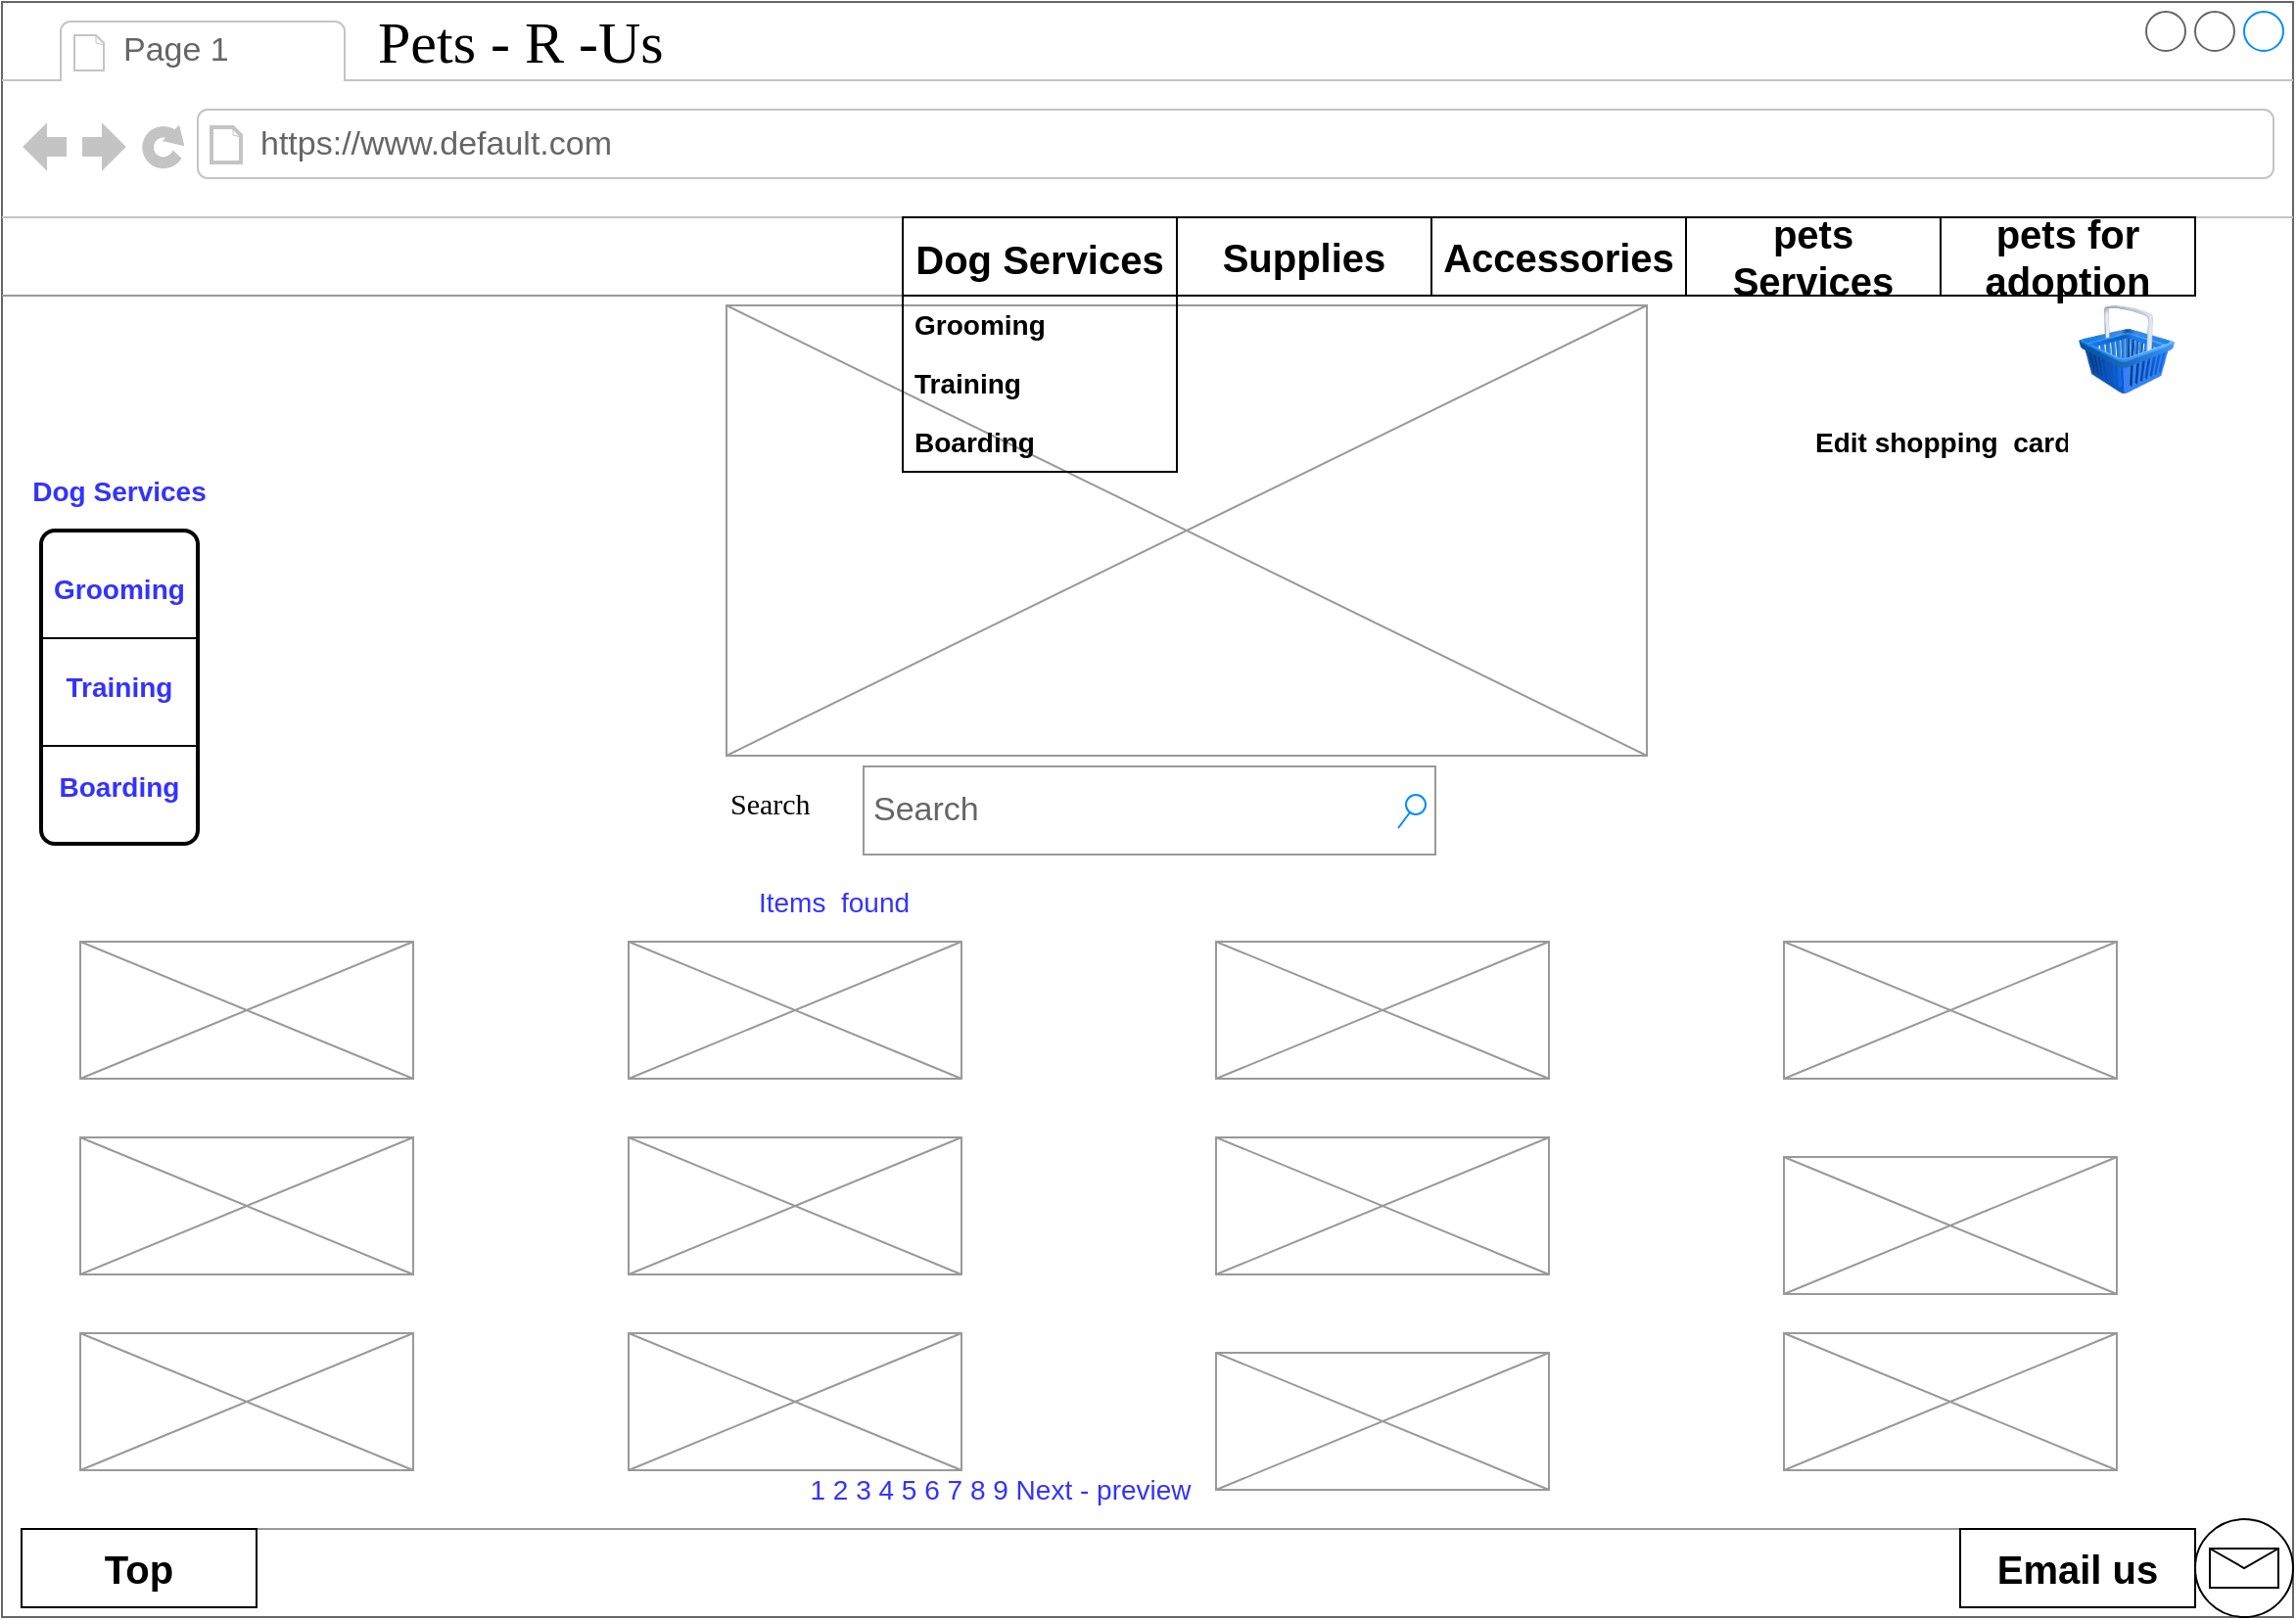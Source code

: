 <mxfile version="14.3.2" type="github" pages="4">
  <diagram name="Page-1" id="2cc2dc42-3aac-f2a9-1cec-7a8b7cbee084">
    <mxGraphModel dx="2046" dy="471" grid="1" gridSize="10" guides="1" tooltips="1" connect="1" arrows="1" fold="1" page="1" pageScale="1" pageWidth="1100" pageHeight="850" background="#ffffff" math="0" shadow="0">
      <root>
        <mxCell id="0" />
        <mxCell id="1" parent="0" />
        <UserObject label="" link="data:page/id,UjNzWl6VY7v8phnMuu3q" id="bwPGyWGZ9CdQI4z46cEa-62">
          <mxCell style="strokeWidth=1;shadow=0;dashed=0;align=center;html=1;shape=mxgraph.mockup.containers.browserWindow;rSize=0;strokeColor=#666666;mainText=,;recursiveResize=0;rounded=0;labelBackgroundColor=none;fontFamily=Verdana;fontSize=12" vertex="1" parent="1">
            <mxGeometry x="-10" y="60" width="1170" height="825" as="geometry" />
          </mxCell>
        </UserObject>
        <mxCell id="bwPGyWGZ9CdQI4z46cEa-63" value="Page 1" style="strokeWidth=1;shadow=0;dashed=0;align=center;html=1;shape=mxgraph.mockup.containers.anchor;fontSize=17;fontColor=#666666;align=left;" vertex="1" parent="bwPGyWGZ9CdQI4z46cEa-62">
          <mxGeometry x="60" y="12" width="110" height="26" as="geometry" />
        </mxCell>
        <mxCell id="bwPGyWGZ9CdQI4z46cEa-64" value="https://www.default.com" style="strokeWidth=1;shadow=0;dashed=0;align=center;html=1;shape=mxgraph.mockup.containers.anchor;rSize=0;fontSize=17;fontColor=#666666;align=left;" vertex="1" parent="bwPGyWGZ9CdQI4z46cEa-62">
          <mxGeometry x="130" y="60" width="250" height="26" as="geometry" />
        </mxCell>
        <mxCell id="bwPGyWGZ9CdQI4z46cEa-65" value="Search" style="text;html=1;points=[];align=left;verticalAlign=top;spacingTop=-4;fontSize=15;fontFamily=Verdana" vertex="1" parent="bwPGyWGZ9CdQI4z46cEa-62">
          <mxGeometry x="370" y="398" width="170" height="30" as="geometry" />
        </mxCell>
        <mxCell id="bwPGyWGZ9CdQI4z46cEa-66" value="Search" style="strokeWidth=1;shadow=0;dashed=0;align=center;html=1;shape=mxgraph.mockup.forms.searchBox;strokeColor=#999999;mainText=;strokeColor2=#008cff;fontColor=#666666;fontSize=17;align=left;spacingLeft=3;rounded=0;labelBackgroundColor=none;" vertex="1" parent="bwPGyWGZ9CdQI4z46cEa-62">
          <mxGeometry x="440" y="390.5" width="292" height="45" as="geometry" />
        </mxCell>
        <mxCell id="bwPGyWGZ9CdQI4z46cEa-67" value="" style="verticalLabelPosition=bottom;shadow=0;dashed=0;align=center;html=1;verticalAlign=top;strokeWidth=1;shape=mxgraph.mockup.markup.line;strokeColor=#999999;rounded=0;labelBackgroundColor=none;fillColor=#ffffff;fontFamily=Verdana;fontSize=12;fontColor=#000000;" vertex="1" parent="bwPGyWGZ9CdQI4z46cEa-62">
          <mxGeometry y="140" width="1110" height="20" as="geometry" />
        </mxCell>
        <mxCell id="bwPGyWGZ9CdQI4z46cEa-69" value="" style="verticalLabelPosition=bottom;shadow=0;dashed=0;align=center;html=1;verticalAlign=top;strokeWidth=1;shape=mxgraph.mockup.graphics.simpleIcon;strokeColor=#999999;fillColor=#ffffff;rounded=0;labelBackgroundColor=none;fontFamily=Verdana;fontSize=12;fontColor=#000000;" vertex="1" parent="bwPGyWGZ9CdQI4z46cEa-62">
          <mxGeometry x="40" y="480" width="170" height="70" as="geometry" />
        </mxCell>
        <mxCell id="bwPGyWGZ9CdQI4z46cEa-70" value="Pets - R -Us" style="text;html=1;points=[];align=left;verticalAlign=top;spacingTop=-4;fontSize=30;fontFamily=Verdana" vertex="1" parent="bwPGyWGZ9CdQI4z46cEa-62">
          <mxGeometry x="190" width="340" height="30" as="geometry" />
        </mxCell>
        <mxCell id="bwPGyWGZ9CdQI4z46cEa-71" value="" style="verticalLabelPosition=bottom;shadow=0;dashed=0;align=center;html=1;verticalAlign=top;strokeWidth=1;shape=mxgraph.mockup.graphics.simpleIcon;strokeColor=#999999;fillColor=#ffffff;rounded=0;labelBackgroundColor=none;fontFamily=Verdana;fontSize=12;fontColor=#000000;" vertex="1" parent="bwPGyWGZ9CdQI4z46cEa-62">
          <mxGeometry x="370" y="155" width="470" height="230" as="geometry" />
        </mxCell>
        <mxCell id="bwPGyWGZ9CdQI4z46cEa-72" value="" style="verticalLabelPosition=bottom;shadow=0;dashed=0;align=center;html=1;verticalAlign=top;strokeWidth=1;shape=mxgraph.mockup.markup.line;strokeColor=#999999;rounded=0;labelBackgroundColor=none;fillColor=#ffffff;fontFamily=Verdana;fontSize=12;fontColor=#000000;" vertex="1" parent="bwPGyWGZ9CdQI4z46cEa-62">
          <mxGeometry x="10" y="770" width="1110" height="20" as="geometry" />
        </mxCell>
        <mxCell id="bwPGyWGZ9CdQI4z46cEa-73" value="" style="verticalLabelPosition=bottom;shadow=0;dashed=0;align=center;html=1;verticalAlign=top;strokeWidth=1;shape=mxgraph.mockup.graphics.simpleIcon;strokeColor=#999999;fillColor=#ffffff;rounded=0;labelBackgroundColor=none;fontFamily=Verdana;fontSize=12;fontColor=#000000;" vertex="1" parent="bwPGyWGZ9CdQI4z46cEa-62">
          <mxGeometry x="910" y="480" width="170" height="70" as="geometry" />
        </mxCell>
        <mxCell id="bwPGyWGZ9CdQI4z46cEa-74" value="" style="verticalLabelPosition=bottom;shadow=0;dashed=0;align=center;html=1;verticalAlign=top;strokeWidth=1;shape=mxgraph.mockup.graphics.simpleIcon;strokeColor=#999999;fillColor=#ffffff;rounded=0;labelBackgroundColor=none;fontFamily=Verdana;fontSize=12;fontColor=#000000;" vertex="1" parent="bwPGyWGZ9CdQI4z46cEa-62">
          <mxGeometry x="620" y="480" width="170" height="70" as="geometry" />
        </mxCell>
        <mxCell id="bwPGyWGZ9CdQI4z46cEa-75" value="" style="verticalLabelPosition=bottom;shadow=0;dashed=0;align=center;html=1;verticalAlign=top;strokeWidth=1;shape=mxgraph.mockup.graphics.simpleIcon;strokeColor=#999999;fillColor=#ffffff;rounded=0;labelBackgroundColor=none;fontFamily=Verdana;fontSize=12;fontColor=#000000;" vertex="1" parent="bwPGyWGZ9CdQI4z46cEa-62">
          <mxGeometry x="320" y="480" width="170" height="70" as="geometry" />
        </mxCell>
        <mxCell id="bwPGyWGZ9CdQI4z46cEa-76" value="" style="verticalLabelPosition=bottom;shadow=0;dashed=0;align=center;html=1;verticalAlign=top;strokeWidth=1;shape=mxgraph.mockup.graphics.simpleIcon;strokeColor=#999999;fillColor=#ffffff;rounded=0;labelBackgroundColor=none;fontFamily=Verdana;fontSize=12;fontColor=#000000;" vertex="1" parent="bwPGyWGZ9CdQI4z46cEa-62">
          <mxGeometry x="910" y="590" width="170" height="70" as="geometry" />
        </mxCell>
        <mxCell id="bwPGyWGZ9CdQI4z46cEa-77" value="" style="verticalLabelPosition=bottom;shadow=0;dashed=0;align=center;html=1;verticalAlign=top;strokeWidth=1;shape=mxgraph.mockup.graphics.simpleIcon;strokeColor=#999999;fillColor=#ffffff;rounded=0;labelBackgroundColor=none;fontFamily=Verdana;fontSize=12;fontColor=#000000;" vertex="1" parent="bwPGyWGZ9CdQI4z46cEa-62">
          <mxGeometry x="620" y="580" width="170" height="70" as="geometry" />
        </mxCell>
        <mxCell id="bwPGyWGZ9CdQI4z46cEa-78" value="" style="verticalLabelPosition=bottom;shadow=0;dashed=0;align=center;html=1;verticalAlign=top;strokeWidth=1;shape=mxgraph.mockup.graphics.simpleIcon;strokeColor=#999999;fillColor=#ffffff;rounded=0;labelBackgroundColor=none;fontFamily=Verdana;fontSize=12;fontColor=#000000;" vertex="1" parent="bwPGyWGZ9CdQI4z46cEa-62">
          <mxGeometry x="320" y="580" width="170" height="70" as="geometry" />
        </mxCell>
        <mxCell id="bwPGyWGZ9CdQI4z46cEa-79" value="" style="verticalLabelPosition=bottom;shadow=0;dashed=0;align=center;html=1;verticalAlign=top;strokeWidth=1;shape=mxgraph.mockup.graphics.simpleIcon;strokeColor=#999999;fillColor=#ffffff;rounded=0;labelBackgroundColor=none;fontFamily=Verdana;fontSize=12;fontColor=#000000;" vertex="1" parent="bwPGyWGZ9CdQI4z46cEa-62">
          <mxGeometry x="910" y="680" width="170" height="70" as="geometry" />
        </mxCell>
        <mxCell id="bwPGyWGZ9CdQI4z46cEa-80" value="" style="verticalLabelPosition=bottom;shadow=0;dashed=0;align=center;html=1;verticalAlign=top;strokeWidth=1;shape=mxgraph.mockup.graphics.simpleIcon;strokeColor=#999999;fillColor=#ffffff;rounded=0;labelBackgroundColor=none;fontFamily=Verdana;fontSize=12;fontColor=#000000;" vertex="1" parent="bwPGyWGZ9CdQI4z46cEa-62">
          <mxGeometry x="620" y="690" width="170" height="70" as="geometry" />
        </mxCell>
        <mxCell id="bwPGyWGZ9CdQI4z46cEa-81" value="" style="verticalLabelPosition=bottom;shadow=0;dashed=0;align=center;html=1;verticalAlign=top;strokeWidth=1;shape=mxgraph.mockup.graphics.simpleIcon;strokeColor=#999999;fillColor=#ffffff;rounded=0;labelBackgroundColor=none;fontFamily=Verdana;fontSize=12;fontColor=#000000;" vertex="1" parent="bwPGyWGZ9CdQI4z46cEa-62">
          <mxGeometry x="320" y="680" width="170" height="70" as="geometry" />
        </mxCell>
        <mxCell id="bwPGyWGZ9CdQI4z46cEa-82" value="" style="verticalLabelPosition=bottom;shadow=0;dashed=0;align=center;html=1;verticalAlign=top;strokeWidth=1;shape=mxgraph.mockup.graphics.simpleIcon;strokeColor=#999999;fillColor=#ffffff;rounded=0;labelBackgroundColor=none;fontFamily=Verdana;fontSize=12;fontColor=#000000;" vertex="1" parent="bwPGyWGZ9CdQI4z46cEa-62">
          <mxGeometry x="40" y="580" width="170" height="70" as="geometry" />
        </mxCell>
        <mxCell id="bwPGyWGZ9CdQI4z46cEa-83" value="" style="verticalLabelPosition=bottom;shadow=0;dashed=0;align=center;html=1;verticalAlign=top;strokeWidth=1;shape=mxgraph.mockup.graphics.simpleIcon;strokeColor=#999999;fillColor=#ffffff;rounded=0;labelBackgroundColor=none;fontFamily=Verdana;fontSize=12;fontColor=#000000;" vertex="1" parent="bwPGyWGZ9CdQI4z46cEa-62">
          <mxGeometry x="40" y="680" width="170" height="70" as="geometry" />
        </mxCell>
        <mxCell id="bwPGyWGZ9CdQI4z46cEa-84" value="&lt;b&gt;&lt;font style=&quot;font-size: 20px&quot;&gt;Email us&lt;/font&gt;&lt;/b&gt;" style="rounded=0;whiteSpace=wrap;html=1;" vertex="1" parent="bwPGyWGZ9CdQI4z46cEa-62">
          <mxGeometry x="1000" y="780" width="120" height="40" as="geometry" />
        </mxCell>
        <mxCell id="bwPGyWGZ9CdQI4z46cEa-85" value="&lt;b&gt;&lt;font style=&quot;font-size: 20px&quot;&gt;Top&lt;/font&gt;&lt;/b&gt;" style="rounded=0;whiteSpace=wrap;html=1;" vertex="1" parent="bwPGyWGZ9CdQI4z46cEa-62">
          <mxGeometry x="10" y="780" width="120" height="40" as="geometry" />
        </mxCell>
        <mxCell id="bwPGyWGZ9CdQI4z46cEa-86" value="&lt;b&gt;&lt;font style=&quot;font-size: 20px&quot;&gt;Supplies&lt;/font&gt;&lt;/b&gt;" style="rounded=0;whiteSpace=wrap;html=1;" vertex="1" parent="bwPGyWGZ9CdQI4z46cEa-62">
          <mxGeometry x="600" y="110" width="130" height="40" as="geometry" />
        </mxCell>
        <UserObject label="Dog Services" id="bwPGyWGZ9CdQI4z46cEa-90">
          <mxCell style="swimlane;fontStyle=1;childLayout=stackLayout;horizontal=1;startSize=40;horizontalStack=0;resizeParent=1;resizeParentMax=0;resizeLast=0;collapsible=1;marginBottom=0;align=center;fontSize=20;" vertex="1" parent="bwPGyWGZ9CdQI4z46cEa-62">
            <mxGeometry x="460" y="110" width="140" height="130" as="geometry">
              <mxRectangle x="460" y="110" width="130" height="50" as="alternateBounds" />
            </mxGeometry>
          </mxCell>
        </UserObject>
        <UserObject label="Grooming" link="data:page/id,UjNzWl6VY7v8phnMuu3q" id="bwPGyWGZ9CdQI4z46cEa-91">
          <mxCell style="text;strokeColor=none;fillColor=none;spacingLeft=4;spacingRight=4;overflow=hidden;rotatable=0;points=[[0,0.5],[1,0.5]];portConstraint=eastwest;fontSize=14;fontStyle=1" vertex="1" parent="bwPGyWGZ9CdQI4z46cEa-90">
            <mxGeometry y="40" width="140" height="30" as="geometry" />
          </mxCell>
        </UserObject>
        <UserObject label="Training" link="data:page/id,5cXXPEhdy7fOVtms2e3f" id="bwPGyWGZ9CdQI4z46cEa-92">
          <mxCell style="text;strokeColor=none;fillColor=none;spacingLeft=4;spacingRight=4;overflow=hidden;rotatable=0;points=[[0,0.5],[1,0.5]];portConstraint=eastwest;fontSize=14;fontStyle=1" vertex="1" parent="bwPGyWGZ9CdQI4z46cEa-90">
            <mxGeometry y="70" width="140" height="30" as="geometry" />
          </mxCell>
        </UserObject>
        <UserObject label="Boarding" link="data:page/id,-e-4WbTOceunnhfBybPd" id="bwPGyWGZ9CdQI4z46cEa-93">
          <mxCell style="text;strokeColor=none;fillColor=none;spacingLeft=4;spacingRight=4;overflow=hidden;rotatable=0;points=[[0,0.5],[1,0.5]];portConstraint=eastwest;fontSize=14;fontStyle=1" vertex="1" parent="bwPGyWGZ9CdQI4z46cEa-90">
            <mxGeometry y="100" width="140" height="30" as="geometry" />
          </mxCell>
        </UserObject>
        <mxCell id="bwPGyWGZ9CdQI4z46cEa-102" value="&lt;b&gt;&lt;font style=&quot;font-size: 20px&quot;&gt;pets Services&lt;/font&gt;&lt;/b&gt;" style="rounded=0;whiteSpace=wrap;html=1;" vertex="1" parent="bwPGyWGZ9CdQI4z46cEa-62">
          <mxGeometry x="860" y="110" width="130" height="40" as="geometry" />
        </mxCell>
        <mxCell id="bwPGyWGZ9CdQI4z46cEa-101" value="&lt;b&gt;&lt;font style=&quot;font-size: 20px&quot;&gt;pets for adoption&lt;/font&gt;&lt;/b&gt;" style="rounded=0;whiteSpace=wrap;html=1;" vertex="1" parent="bwPGyWGZ9CdQI4z46cEa-62">
          <mxGeometry x="990" y="110" width="130" height="40" as="geometry" />
        </mxCell>
        <mxCell id="bwPGyWGZ9CdQI4z46cEa-100" value="&lt;b&gt;&lt;font style=&quot;font-size: 20px&quot;&gt;Accessories&lt;/font&gt;&lt;/b&gt;" style="rounded=0;whiteSpace=wrap;html=1;" vertex="1" parent="bwPGyWGZ9CdQI4z46cEa-62">
          <mxGeometry x="730" y="110" width="130" height="40" as="geometry" />
        </mxCell>
        <mxCell id="KtNWBIsJd2_ZoRJD3Itz-2" value="Items&amp;nbsp; found" style="text;html=1;strokeColor=none;fillColor=none;align=center;verticalAlign=middle;whiteSpace=wrap;rounded=0;fontSize=14;fontColor=#3333FF;" vertex="1" parent="bwPGyWGZ9CdQI4z46cEa-62">
          <mxGeometry x="330" y="450" width="190" height="20" as="geometry" />
        </mxCell>
        <mxCell id="KtNWBIsJd2_ZoRJD3Itz-3" value="1 2 3 4 5 6 7 8 9 Next - preview" style="text;html=1;strokeColor=none;fillColor=none;align=center;verticalAlign=middle;whiteSpace=wrap;rounded=0;fontSize=14;fontColor=#3333FF;" vertex="1" parent="bwPGyWGZ9CdQI4z46cEa-62">
          <mxGeometry x="340" y="750" width="340" height="20" as="geometry" />
        </mxCell>
        <mxCell id="KtNWBIsJd2_ZoRJD3Itz-4" value="" style="image;html=1;image=img/lib/clip_art/finance/Shopping_Cart_128x128.png;fontSize=14;fontColor=#3333FF;" vertex="1" parent="bwPGyWGZ9CdQI4z46cEa-62">
          <mxGeometry x="1060" y="155" width="50" height="45" as="geometry" />
        </mxCell>
        <mxCell id="KtNWBIsJd2_ZoRJD3Itz-5" value="Edit shopping  card" style="text;strokeColor=none;fillColor=none;spacingLeft=4;spacingRight=4;overflow=hidden;rotatable=0;points=[[0,0.5],[1,0.5]];portConstraint=eastwest;fontSize=14;fontStyle=1" vertex="1" parent="bwPGyWGZ9CdQI4z46cEa-62">
          <mxGeometry x="920" y="210" width="140" height="30" as="geometry" />
        </mxCell>
        <mxCell id="t6D3B3TY92bXlh7yOM6T-7" value="" style="shape=mxgraph.bpmn.shape;html=1;verticalLabelPosition=bottom;labelBackgroundColor=#ffffff;verticalAlign=top;align=center;perimeter=ellipsePerimeter;outlineConnect=0;outline=eventInt;symbol=message;fontSize=14;fontColor=#3333FF;" vertex="1" parent="bwPGyWGZ9CdQI4z46cEa-62">
          <mxGeometry x="1120" y="775" width="50" height="50" as="geometry" />
        </mxCell>
        <mxCell id="t6D3B3TY92bXlh7yOM6T-42" value="&lt;b&gt;Dog Services&lt;/b&gt;" style="text;html=1;strokeColor=none;fillColor=none;align=center;verticalAlign=middle;whiteSpace=wrap;rounded=0;fontSize=14;fontColor=#3333FF;" vertex="1" parent="bwPGyWGZ9CdQI4z46cEa-62">
          <mxGeometry x="10" y="240" width="100" height="20" as="geometry" />
        </mxCell>
        <mxCell id="4IlPtPr7hLD8rRFgbkaB-4" value="" style="rounded=1;whiteSpace=wrap;html=1;absoluteArcSize=1;arcSize=14;strokeWidth=2;fontSize=14;fontColor=#3333FF;" vertex="1" parent="bwPGyWGZ9CdQI4z46cEa-62">
          <mxGeometry x="20" y="270" width="80" height="160" as="geometry" />
        </mxCell>
        <mxCell id="4IlPtPr7hLD8rRFgbkaB-6" value="" style="line;strokeWidth=1;rotatable=0;dashed=0;labelPosition=right;align=left;verticalAlign=middle;spacingTop=0;spacingLeft=6;points=[];portConstraint=eastwest;fontSize=14;fontColor=#3333FF;" vertex="1" parent="bwPGyWGZ9CdQI4z46cEa-62">
          <mxGeometry x="20" y="320" width="80" height="10" as="geometry" />
        </mxCell>
        <mxCell id="4IlPtPr7hLD8rRFgbkaB-7" value="" style="line;strokeWidth=1;rotatable=0;dashed=0;labelPosition=right;align=left;verticalAlign=middle;spacingTop=0;spacingLeft=6;points=[];portConstraint=eastwest;fontSize=14;fontColor=#3333FF;" vertex="1" parent="bwPGyWGZ9CdQI4z46cEa-62">
          <mxGeometry x="20" y="375" width="80" height="10" as="geometry" />
        </mxCell>
        <UserObject label="&lt;b&gt;Grooming&lt;/b&gt;" link="Grooming" id="4IlPtPr7hLD8rRFgbkaB-8">
          <mxCell style="text;html=1;strokeColor=none;fillColor=none;align=center;verticalAlign=middle;whiteSpace=wrap;rounded=0;fontSize=14;fontColor=#3333FF;" vertex="1" parent="bwPGyWGZ9CdQI4z46cEa-62">
            <mxGeometry x="25" y="290" width="70" height="20" as="geometry" />
          </mxCell>
        </UserObject>
        <UserObject label="&lt;b&gt;Training&lt;/b&gt;" link="Training" id="4IlPtPr7hLD8rRFgbkaB-9">
          <mxCell style="text;html=1;strokeColor=none;fillColor=none;align=center;verticalAlign=middle;whiteSpace=wrap;rounded=0;fontSize=14;fontColor=#3333FF;" vertex="1" parent="bwPGyWGZ9CdQI4z46cEa-62">
            <mxGeometry x="25" y="340" width="70" height="20" as="geometry" />
          </mxCell>
        </UserObject>
        <UserObject label="&lt;b&gt;Boarding&lt;/b&gt;" link="Boarding" id="4IlPtPr7hLD8rRFgbkaB-10">
          <mxCell style="text;html=1;strokeColor=none;fillColor=none;align=center;verticalAlign=middle;whiteSpace=wrap;rounded=0;fontSize=14;fontColor=#3333FF;" vertex="1" parent="bwPGyWGZ9CdQI4z46cEa-62">
            <mxGeometry x="25" y="390.5" width="70" height="20" as="geometry" />
          </mxCell>
        </UserObject>
      </root>
    </mxGraphModel>
  </diagram>
  <diagram id="UjNzWl6VY7v8phnMuu3q" name="Page-2">
    <mxGraphModel dx="946" dy="471" grid="1" gridSize="10" guides="1" tooltips="1" connect="1" arrows="1" fold="1" page="1" pageScale="1" pageWidth="850" pageHeight="1100" math="0" shadow="0">
      <root>
        <mxCell id="KBIX87L607nHnmSafwnl-0" />
        <mxCell id="KBIX87L607nHnmSafwnl-1" parent="KBIX87L607nHnmSafwnl-0" />
      </root>
    </mxGraphModel>
  </diagram>
  <diagram id="5cXXPEhdy7fOVtms2e3f" name="Page-3">
    <mxGraphModel dx="946" dy="471" grid="1" gridSize="10" guides="1" tooltips="1" connect="1" arrows="1" fold="1" page="1" pageScale="1" pageWidth="850" pageHeight="1100" math="0" shadow="0">
      <root>
        <mxCell id="ldzSIJqB-KCa6WsJT3Qp-0" />
        <mxCell id="ldzSIJqB-KCa6WsJT3Qp-1" parent="ldzSIJqB-KCa6WsJT3Qp-0" />
      </root>
    </mxGraphModel>
  </diagram>
  <diagram id="-e-4WbTOceunnhfBybPd" name="Page-4">
    <mxGraphModel dx="946" dy="471" grid="1" gridSize="10" guides="1" tooltips="1" connect="1" arrows="1" fold="1" page="1" pageScale="1" pageWidth="850" pageHeight="1100" math="0" shadow="0">
      <root>
        <mxCell id="bQdA2y1PoeMzfK8tCesN-0" />
        <mxCell id="bQdA2y1PoeMzfK8tCesN-1" parent="bQdA2y1PoeMzfK8tCesN-0" />
      </root>
    </mxGraphModel>
  </diagram>
</mxfile>
